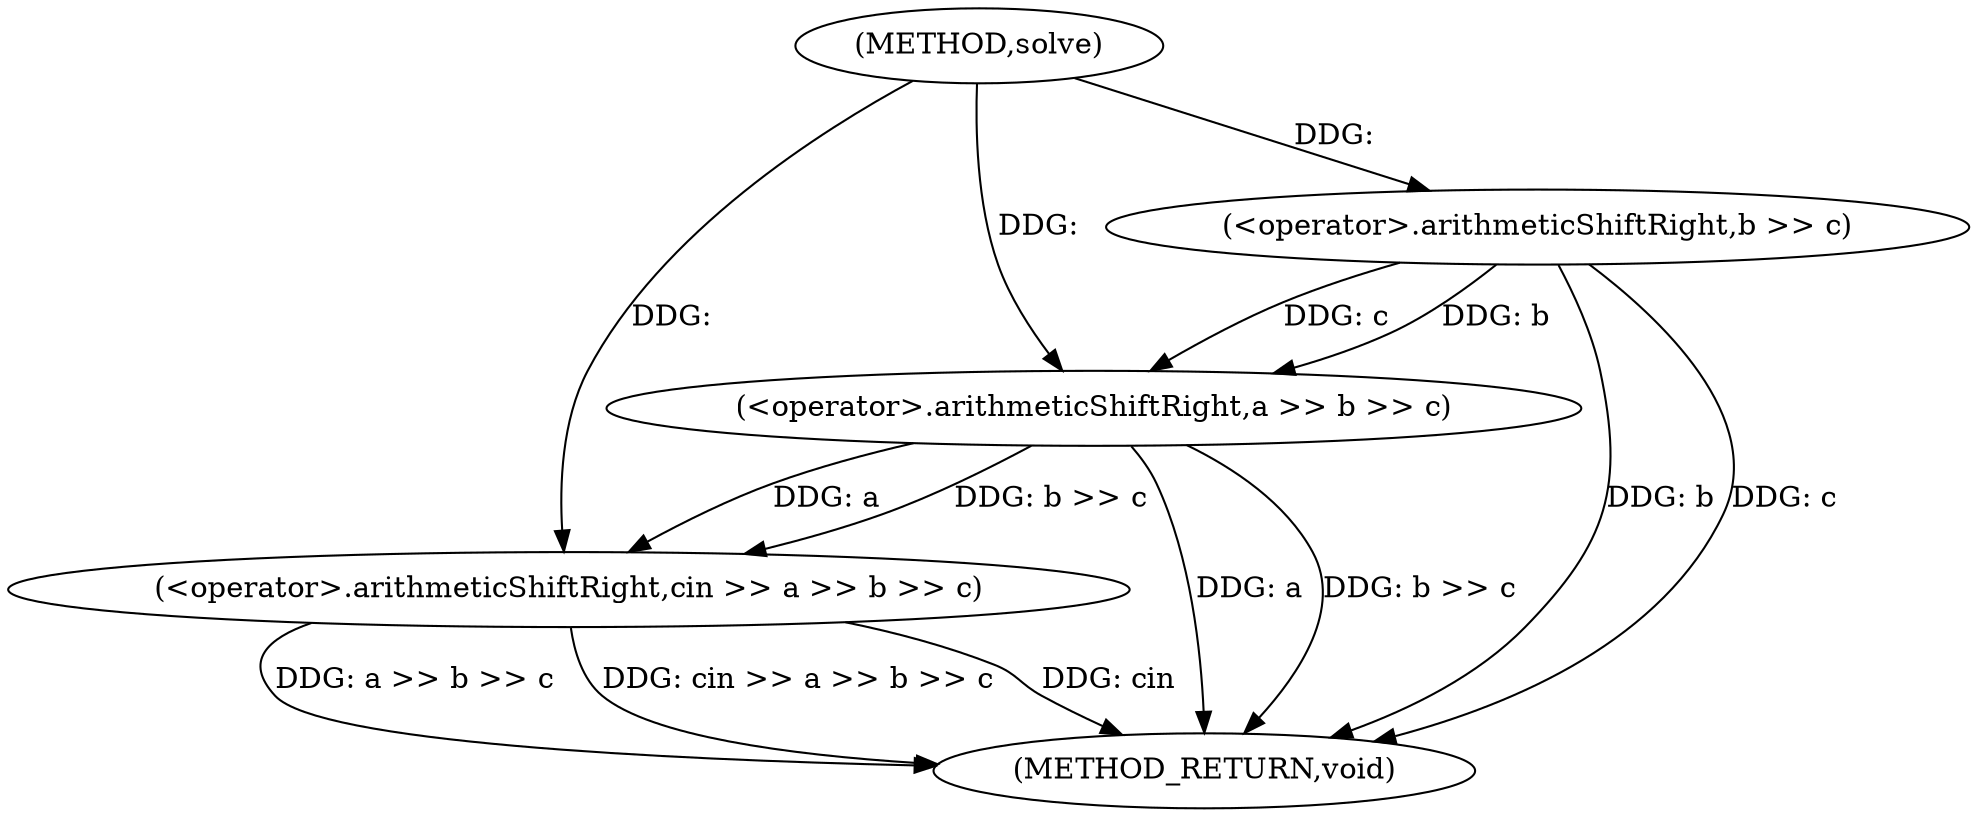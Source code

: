 digraph "solve" {  
"1000125" [label = "(METHOD,solve)" ]
"1000137" [label = "(METHOD_RETURN,void)" ]
"1000130" [label = "(<operator>.arithmeticShiftRight,cin >> a >> b >> c)" ]
"1000132" [label = "(<operator>.arithmeticShiftRight,a >> b >> c)" ]
"1000134" [label = "(<operator>.arithmeticShiftRight,b >> c)" ]
  "1000132" -> "1000137"  [ label = "DDG: a"] 
  "1000134" -> "1000137"  [ label = "DDG: b"] 
  "1000134" -> "1000137"  [ label = "DDG: c"] 
  "1000132" -> "1000137"  [ label = "DDG: b >> c"] 
  "1000130" -> "1000137"  [ label = "DDG: a >> b >> c"] 
  "1000130" -> "1000137"  [ label = "DDG: cin >> a >> b >> c"] 
  "1000130" -> "1000137"  [ label = "DDG: cin"] 
  "1000125" -> "1000130"  [ label = "DDG: "] 
  "1000132" -> "1000130"  [ label = "DDG: a"] 
  "1000132" -> "1000130"  [ label = "DDG: b >> c"] 
  "1000125" -> "1000132"  [ label = "DDG: "] 
  "1000134" -> "1000132"  [ label = "DDG: c"] 
  "1000134" -> "1000132"  [ label = "DDG: b"] 
  "1000125" -> "1000134"  [ label = "DDG: "] 
}
